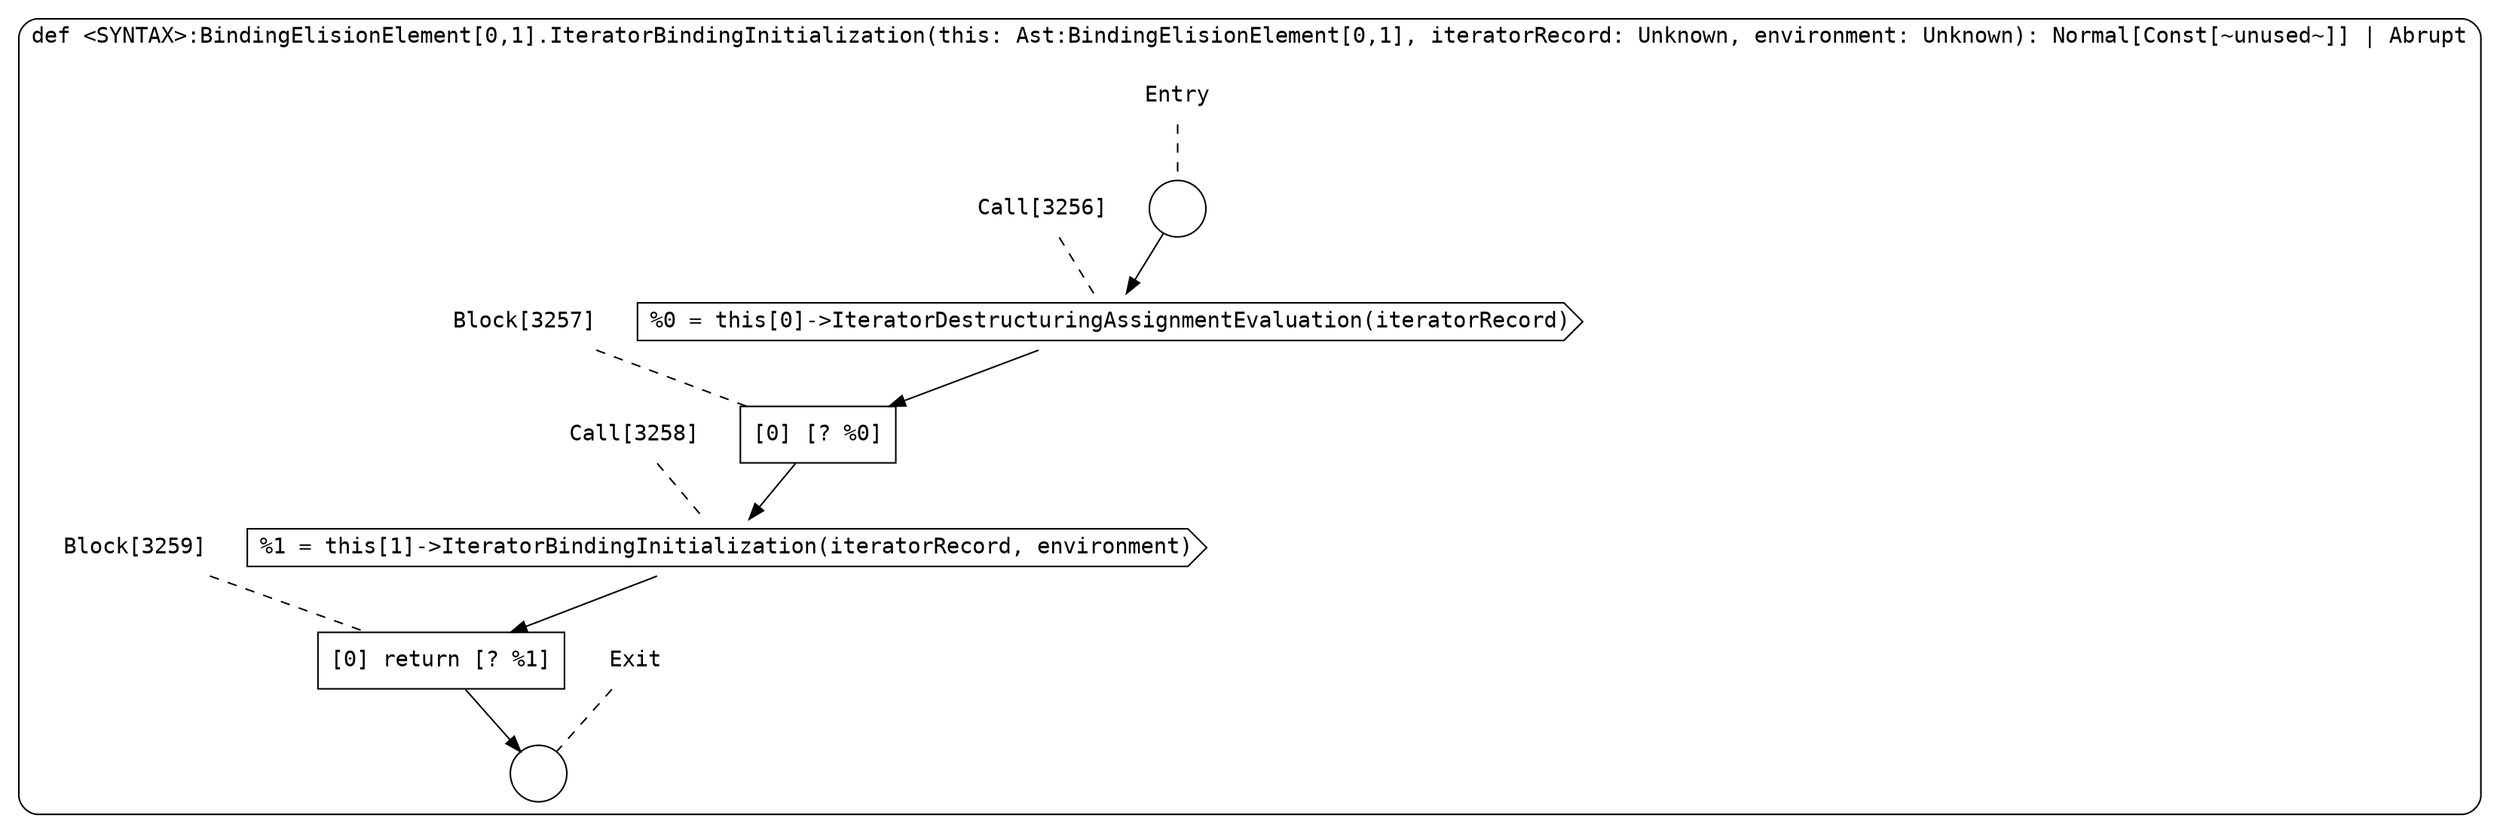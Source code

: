 digraph {
  graph [fontname = "Consolas"]
  node [fontname = "Consolas"]
  edge [fontname = "Consolas"]
  subgraph cluster864 {
    label = "def <SYNTAX>:BindingElisionElement[0,1].IteratorBindingInitialization(this: Ast:BindingElisionElement[0,1], iteratorRecord: Unknown, environment: Unknown): Normal[Const[~unused~]] | Abrupt"
    style = rounded
    cluster864_entry_name [shape=none, label=<<font color="black">Entry</font>>]
    cluster864_entry_name -> cluster864_entry [arrowhead=none, color="black", style=dashed]
    cluster864_entry [shape=circle label=" " color="black" fillcolor="white" style=filled]
    cluster864_entry -> node3256 [color="black"]
    cluster864_exit_name [shape=none, label=<<font color="black">Exit</font>>]
    cluster864_exit_name -> cluster864_exit [arrowhead=none, color="black", style=dashed]
    cluster864_exit [shape=circle label=" " color="black" fillcolor="white" style=filled]
    node3256_name [shape=none, label=<<font color="black">Call[3256]</font>>]
    node3256_name -> node3256 [arrowhead=none, color="black", style=dashed]
    node3256 [shape=cds, label=<<font color="black">%0 = this[0]-&gt;IteratorDestructuringAssignmentEvaluation(iteratorRecord)</font>> color="black" fillcolor="white", style=filled]
    node3256 -> node3257 [color="black"]
    node3257_name [shape=none, label=<<font color="black">Block[3257]</font>>]
    node3257_name -> node3257 [arrowhead=none, color="black", style=dashed]
    node3257 [shape=box, label=<<font color="black">[0] [? %0]<BR ALIGN="LEFT"/></font>> color="black" fillcolor="white", style=filled]
    node3257 -> node3258 [color="black"]
    node3258_name [shape=none, label=<<font color="black">Call[3258]</font>>]
    node3258_name -> node3258 [arrowhead=none, color="black", style=dashed]
    node3258 [shape=cds, label=<<font color="black">%1 = this[1]-&gt;IteratorBindingInitialization(iteratorRecord, environment)</font>> color="black" fillcolor="white", style=filled]
    node3258 -> node3259 [color="black"]
    node3259_name [shape=none, label=<<font color="black">Block[3259]</font>>]
    node3259_name -> node3259 [arrowhead=none, color="black", style=dashed]
    node3259 [shape=box, label=<<font color="black">[0] return [? %1]<BR ALIGN="LEFT"/></font>> color="black" fillcolor="white", style=filled]
    node3259 -> cluster864_exit [color="black"]
  }
}